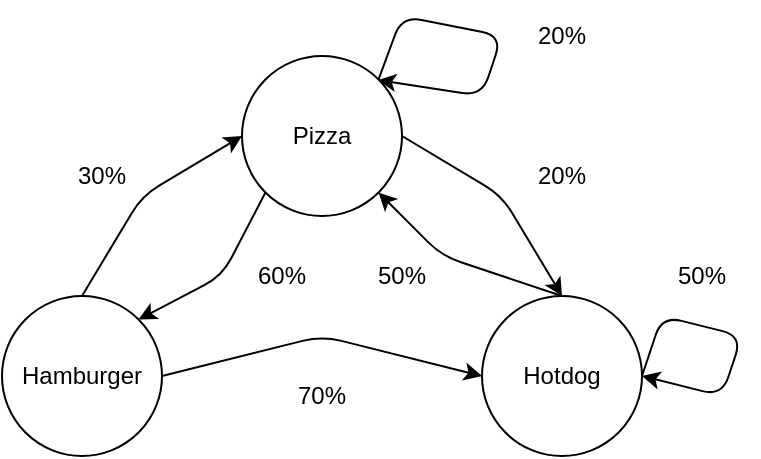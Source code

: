 <mxfile version="14.6.13" type="device"><diagram id="zyy5KH-1RmJy4UABWgX_" name="Page-1"><mxGraphModel dx="1422" dy="762" grid="1" gridSize="10" guides="1" tooltips="1" connect="1" arrows="1" fold="1" page="1" pageScale="1" pageWidth="827" pageHeight="1169" math="0" shadow="0"><root><mxCell id="0"/><mxCell id="1" parent="0"/><mxCell id="ZTkElncPt29tjjVUdr3X-2" value="Hamburger" style="ellipse;whiteSpace=wrap;html=1;aspect=fixed;" parent="1" vertex="1"><mxGeometry x="40" y="160" width="80" height="80" as="geometry"/></mxCell><mxCell id="ZTkElncPt29tjjVUdr3X-3" value="Hotdog" style="ellipse;whiteSpace=wrap;html=1;aspect=fixed;" parent="1" vertex="1"><mxGeometry x="280" y="160" width="80" height="80" as="geometry"/></mxCell><mxCell id="ZTkElncPt29tjjVUdr3X-4" value="Pizza" style="ellipse;whiteSpace=wrap;html=1;aspect=fixed;" parent="1" vertex="1"><mxGeometry x="160" y="40" width="80" height="80" as="geometry"/></mxCell><mxCell id="ZTkElncPt29tjjVUdr3X-5" value="" style="endArrow=classic;html=1;exitX=0.5;exitY=0;exitDx=0;exitDy=0;entryX=0;entryY=0.5;entryDx=0;entryDy=0;" parent="1" source="ZTkElncPt29tjjVUdr3X-2" target="ZTkElncPt29tjjVUdr3X-4" edge="1"><mxGeometry width="50" height="50" relative="1" as="geometry"><mxPoint x="390" y="420" as="sourcePoint"/><mxPoint x="440" y="370" as="targetPoint"/><Array as="points"><mxPoint x="110" y="110"/></Array></mxGeometry></mxCell><mxCell id="ZTkElncPt29tjjVUdr3X-6" value="" style="endArrow=classic;html=1;exitX=0;exitY=1;exitDx=0;exitDy=0;entryX=1;entryY=0;entryDx=0;entryDy=0;" parent="1" source="ZTkElncPt29tjjVUdr3X-4" target="ZTkElncPt29tjjVUdr3X-2" edge="1"><mxGeometry width="50" height="50" relative="1" as="geometry"><mxPoint x="390" y="420" as="sourcePoint"/><mxPoint x="440" y="370" as="targetPoint"/><Array as="points"><mxPoint x="150" y="150"/></Array></mxGeometry></mxCell><mxCell id="ZTkElncPt29tjjVUdr3X-7" value="" style="endArrow=classic;html=1;exitX=1;exitY=0.5;exitDx=0;exitDy=0;entryX=0;entryY=0.5;entryDx=0;entryDy=0;" parent="1" source="ZTkElncPt29tjjVUdr3X-2" target="ZTkElncPt29tjjVUdr3X-3" edge="1"><mxGeometry width="50" height="50" relative="1" as="geometry"><mxPoint x="390" y="420" as="sourcePoint"/><mxPoint x="440" y="370" as="targetPoint"/><Array as="points"><mxPoint x="200" y="180"/></Array></mxGeometry></mxCell><mxCell id="ZTkElncPt29tjjVUdr3X-9" value="" style="endArrow=classic;html=1;exitX=1;exitY=0.5;exitDx=0;exitDy=0;entryX=0.5;entryY=0;entryDx=0;entryDy=0;" parent="1" source="ZTkElncPt29tjjVUdr3X-4" target="ZTkElncPt29tjjVUdr3X-3" edge="1"><mxGeometry width="50" height="50" relative="1" as="geometry"><mxPoint x="390" y="420" as="sourcePoint"/><mxPoint x="440" y="370" as="targetPoint"/><Array as="points"><mxPoint x="290" y="110"/></Array></mxGeometry></mxCell><mxCell id="ZTkElncPt29tjjVUdr3X-10" value="" style="endArrow=classic;html=1;exitX=0.5;exitY=0;exitDx=0;exitDy=0;entryX=1;entryY=1;entryDx=0;entryDy=0;" parent="1" source="ZTkElncPt29tjjVUdr3X-3" target="ZTkElncPt29tjjVUdr3X-4" edge="1"><mxGeometry width="50" height="50" relative="1" as="geometry"><mxPoint x="390" y="420" as="sourcePoint"/><mxPoint x="440" y="370" as="targetPoint"/><Array as="points"><mxPoint x="260" y="140"/></Array></mxGeometry></mxCell><mxCell id="ZTkElncPt29tjjVUdr3X-11" value="" style="endArrow=classic;html=1;exitX=1;exitY=0;exitDx=0;exitDy=0;" parent="1" source="ZTkElncPt29tjjVUdr3X-4" edge="1"><mxGeometry width="50" height="50" relative="1" as="geometry"><mxPoint x="310" y="210" as="sourcePoint"/><mxPoint x="228" y="52" as="targetPoint"/><Array as="points"><mxPoint x="240" y="20"/><mxPoint x="290" y="30"/><mxPoint x="280" y="60"/></Array></mxGeometry></mxCell><mxCell id="ZTkElncPt29tjjVUdr3X-12" value="" style="endArrow=classic;html=1;exitX=1;exitY=0.5;exitDx=0;exitDy=0;entryX=1;entryY=0.5;entryDx=0;entryDy=0;" parent="1" source="ZTkElncPt29tjjVUdr3X-3" target="ZTkElncPt29tjjVUdr3X-3" edge="1"><mxGeometry width="50" height="50" relative="1" as="geometry"><mxPoint x="371" y="170" as="sourcePoint"/><mxPoint x="309" y="115" as="targetPoint"/><Array as="points"><mxPoint x="370" y="170"/><mxPoint x="410" y="180"/><mxPoint x="400" y="210"/></Array></mxGeometry></mxCell><mxCell id="ZTkElncPt29tjjVUdr3X-14" value="70%" style="text;html=1;strokeColor=none;fillColor=none;align=center;verticalAlign=middle;whiteSpace=wrap;rounded=0;" parent="1" vertex="1"><mxGeometry x="180" y="200" width="40" height="20" as="geometry"/></mxCell><mxCell id="ZTkElncPt29tjjVUdr3X-15" value="30%" style="text;html=1;strokeColor=none;fillColor=none;align=center;verticalAlign=middle;whiteSpace=wrap;rounded=0;" parent="1" vertex="1"><mxGeometry x="70" y="90" width="40" height="20" as="geometry"/></mxCell><mxCell id="ZTkElncPt29tjjVUdr3X-16" value="60%" style="text;html=1;strokeColor=none;fillColor=none;align=center;verticalAlign=middle;whiteSpace=wrap;rounded=0;" parent="1" vertex="1"><mxGeometry x="160" y="140" width="40" height="20" as="geometry"/></mxCell><mxCell id="ZTkElncPt29tjjVUdr3X-17" value="20%" style="text;html=1;strokeColor=none;fillColor=none;align=center;verticalAlign=middle;whiteSpace=wrap;rounded=0;" parent="1" vertex="1"><mxGeometry x="300" y="20" width="40" height="20" as="geometry"/></mxCell><mxCell id="ZTkElncPt29tjjVUdr3X-18" value="20%" style="text;html=1;strokeColor=none;fillColor=none;align=center;verticalAlign=middle;whiteSpace=wrap;rounded=0;" parent="1" vertex="1"><mxGeometry x="300" y="90" width="40" height="20" as="geometry"/></mxCell><mxCell id="ZTkElncPt29tjjVUdr3X-19" value="50%" style="text;html=1;strokeColor=none;fillColor=none;align=center;verticalAlign=middle;whiteSpace=wrap;rounded=0;" parent="1" vertex="1"><mxGeometry x="220" y="140" width="40" height="20" as="geometry"/></mxCell><mxCell id="ZTkElncPt29tjjVUdr3X-20" value="50%" style="text;html=1;strokeColor=none;fillColor=none;align=center;verticalAlign=middle;whiteSpace=wrap;rounded=0;" parent="1" vertex="1"><mxGeometry x="370" y="140" width="40" height="20" as="geometry"/></mxCell></root></mxGraphModel></diagram></mxfile>